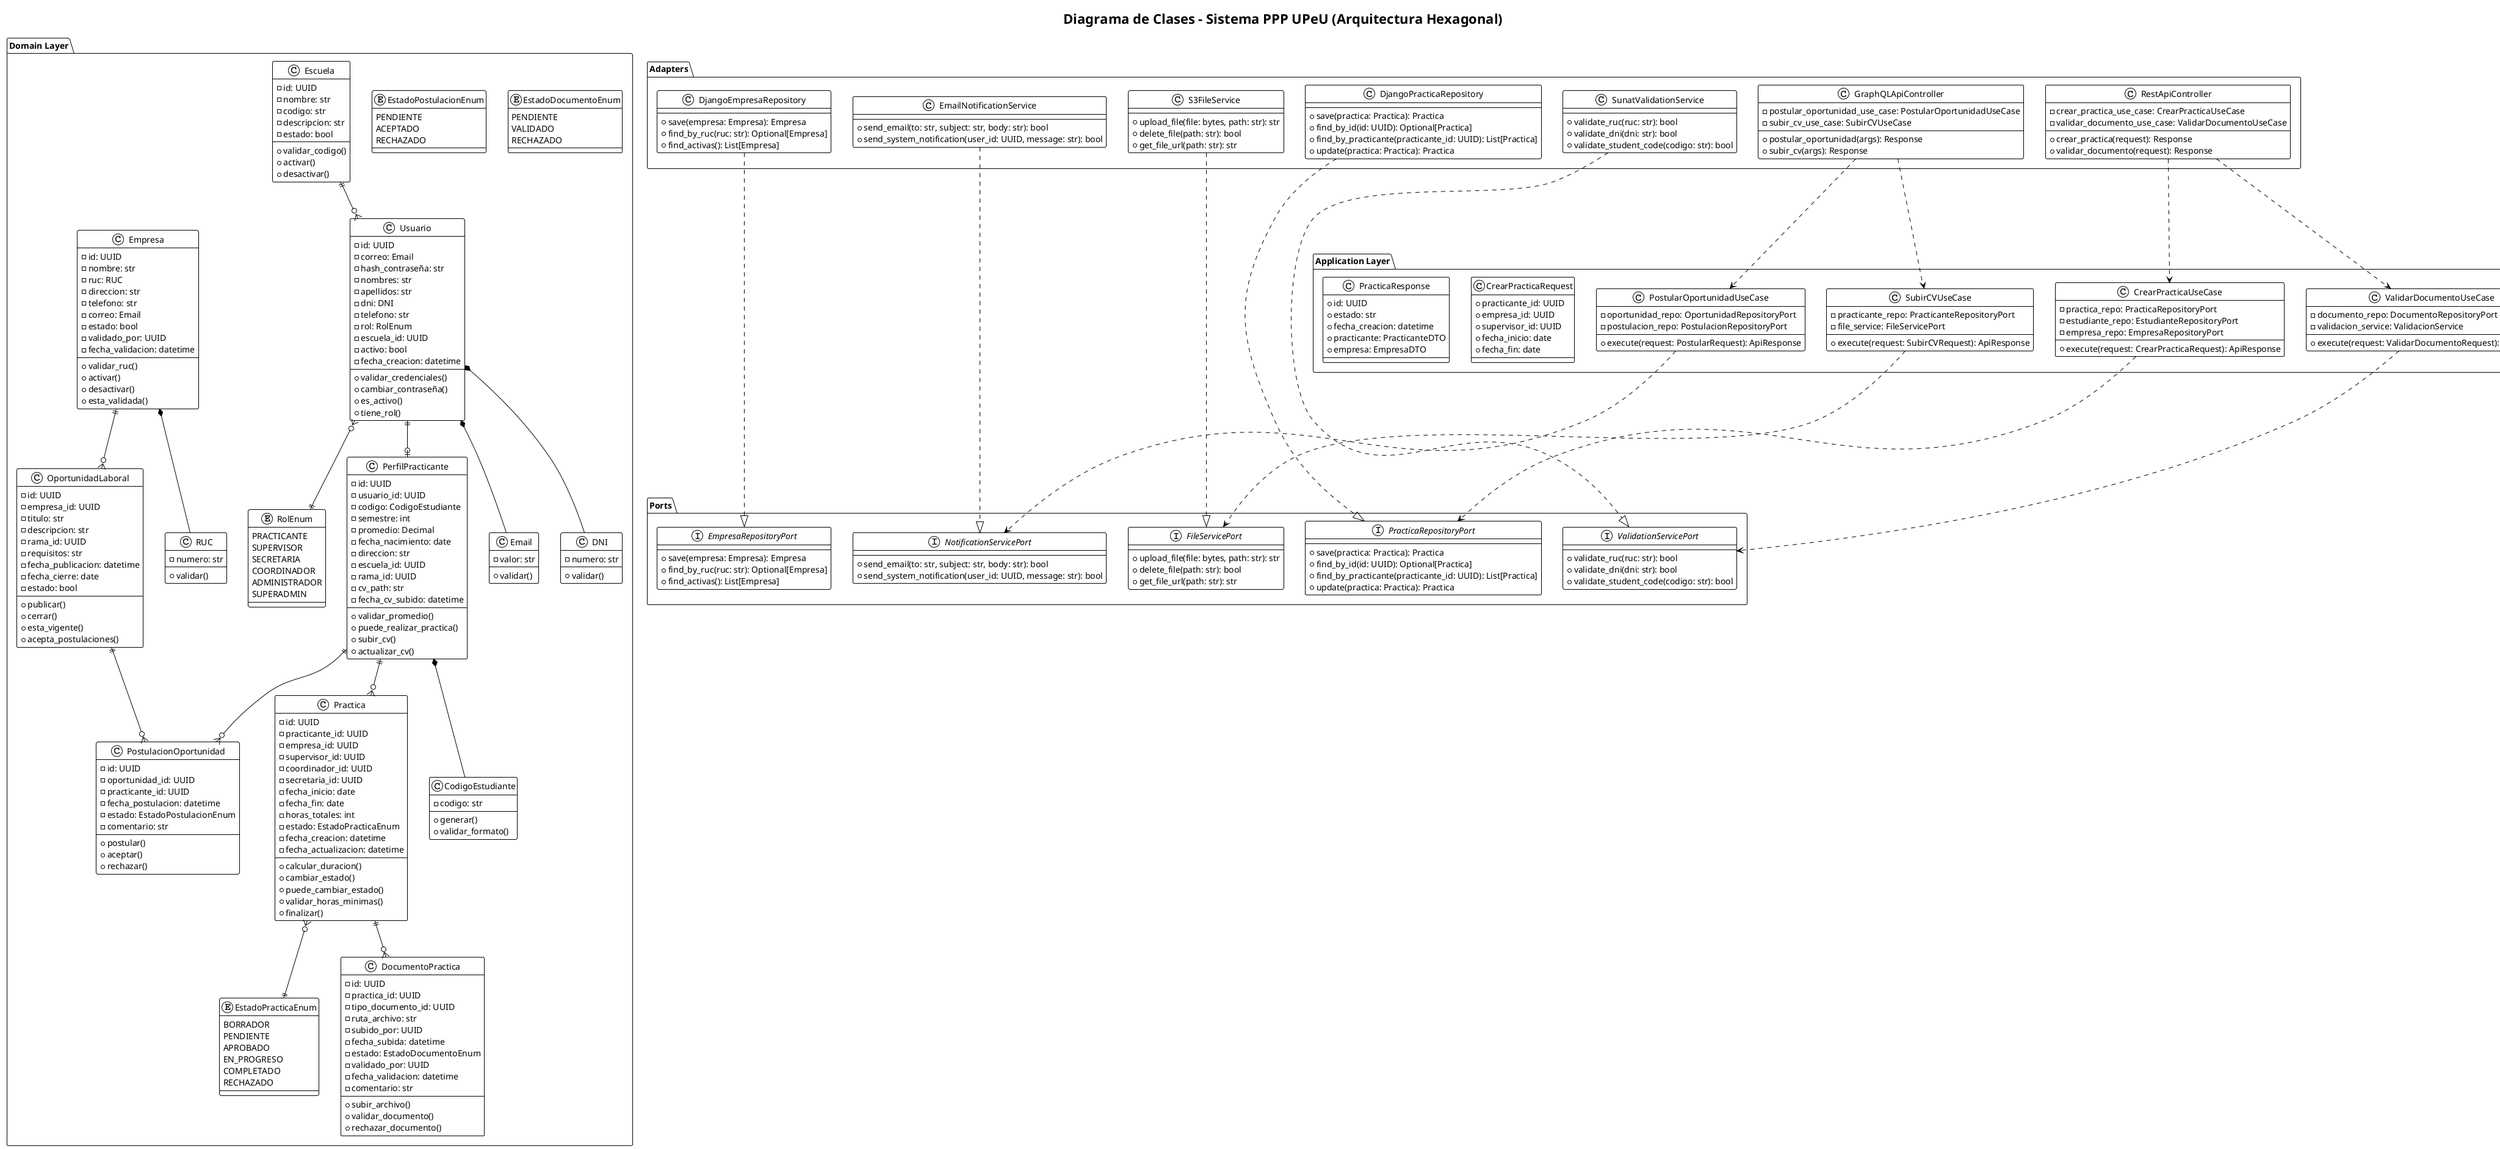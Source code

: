 @startuml
!theme plain

title Diagrama de Clases - Sistema PPP UPeU (Arquitectura Hexagonal)

package "Domain Layer" {
  
  enum RolEnum {
    PRACTICANTE
    SUPERVISOR
    SECRETARIA
    COORDINADOR
    ADMINISTRADOR
    SUPERADMIN
  }
  
  enum EstadoPracticaEnum {
    BORRADOR
    PENDIENTE
    APROBADO
    EN_PROGRESO
    COMPLETADO
    RECHAZADO
  }
  
  enum EstadoDocumentoEnum {
    PENDIENTE
    VALIDADO
    RECHAZADO
  }
  
  enum EstadoPostulacionEnum {
    PENDIENTE
    ACEPTADO
    RECHAZADO
  }
  
  class Escuela {
    - id: UUID
    - nombre: str
    - codigo: str
    - descripcion: str
    - estado: bool
    + validar_codigo()
    + activar()
    + desactivar()
  }
  
  class Usuario {
    - id: UUID
    - correo: Email
    - hash_contraseña: str
    - nombres: str
    - apellidos: str
    - dni: DNI
    - telefono: str
    - rol: RolEnum
    - escuela_id: UUID
    - activo: bool
    - fecha_creacion: datetime
    + validar_credenciales()
    + cambiar_contraseña()
    + es_activo()
    + tiene_rol()
  }
  
  class PerfilPracticante {
    - id: UUID
    - usuario_id: UUID
    - codigo: CodigoEstudiante
    - semestre: int
    - promedio: Decimal
    - fecha_nacimiento: date
    - direccion: str
    - escuela_id: UUID
    - rama_id: UUID
    - cv_path: str
    - fecha_cv_subido: datetime
    + validar_promedio()
    + puede_realizar_practica()
    + subir_cv()
    + actualizar_cv()
  }
  
  class Empresa {
    - id: UUID
    - nombre: str
    - ruc: RUC
    - direccion: str
    - telefono: str
    - correo: Email
    - estado: bool
    - validado_por: UUID
    - fecha_validacion: datetime
    + validar_ruc()
    + activar()
    + desactivar()
    + esta_validada()
  }
  
  class Practica {
    - id: UUID
    - practicante_id: UUID
    - empresa_id: UUID
    - supervisor_id: UUID
    - coordinador_id: UUID
    - secretaria_id: UUID
    - fecha_inicio: date
    - fecha_fin: date
    - horas_totales: int
    - estado: EstadoPracticaEnum
    - fecha_creacion: datetime
    - fecha_actualizacion: datetime
    + calcular_duracion()
    + cambiar_estado()
    + puede_cambiar_estado()
    + validar_horas_minimas()
    + finalizar()
  }
  
  class OportunidadLaboral {
    - id: UUID
    - empresa_id: UUID
    - titulo: str
    - descripcion: str
    - rama_id: UUID
    - requisitos: str
    - fecha_publicacion: datetime
    - fecha_cierre: date
    - estado: bool
    + publicar()
    + cerrar()
    + esta_vigente()
    + acepta_postulaciones()
  }
  
  class PostulacionOportunidad {
    - id: UUID
    - oportunidad_id: UUID
    - practicante_id: UUID
    - fecha_postulacion: datetime
    - estado: EstadoPostulacionEnum
    - comentario: str
    + postular()
    + aceptar()
    + rechazar()
  }
  
  class DocumentoPractica {
    - id: UUID
    - practica_id: UUID
    - tipo_documento_id: UUID
    - ruta_archivo: str
    - subido_por: UUID
    - fecha_subida: datetime
    - estado: EstadoDocumentoEnum
    - validado_por: UUID
    - fecha_validacion: datetime
    - comentario: str
    + subir_archivo()
    + validar_documento()
    + rechazar_documento()
  }
  
  ' Value Objects
  class Email {
    - valor: str
    + validar()
  }
  
  class DNI {
    - numero: str
    + validar()
  }
  
  class RUC {
    - numero: str
    + validar()
  }
  
  class CodigoEstudiante {
    - codigo: str
    + generar()
    + validar_formato()
  }
}

package "Application Layer" {
  
  class CrearPracticaUseCase {
    - practica_repo: PracticaRepositoryPort
    - estudiante_repo: EstudianteRepositoryPort
    - empresa_repo: EmpresaRepositoryPort
    + execute(request: CrearPracticaRequest): ApiResponse
  }
  
  class ValidarDocumentoUseCase {
    - documento_repo: DocumentoRepositoryPort
    - validacion_service: ValidacionService
    + execute(request: ValidarDocumentoRequest): ApiResponse
  }
  
  class PostularOportunidadUseCase {
    - oportunidad_repo: OportunidadRepositoryPort
    - postulacion_repo: PostulacionRepositoryPort
    + execute(request: PostularRequest): ApiResponse
  }
  
  class SubirCVUseCase {
    - practicante_repo: PracticanteRepositoryPort
    - file_service: FileServicePort
    + execute(request: SubirCVRequest): ApiResponse
  }
  
  ' DTOs
  class CrearPracticaRequest {
    + practicante_id: UUID
    + empresa_id: UUID
    + supervisor_id: UUID
    + fecha_inicio: date
    + fecha_fin: date
  }
  
  class PracticaResponse {
    + id: UUID
    + estado: str
    + fecha_creacion: datetime
    + practicante: PracticanteDTO
    + empresa: EmpresaDTO
  }
}

package "Ports" {
  
  interface PracticaRepositoryPort {
    + save(practica: Practica): Practica
    + find_by_id(id: UUID): Optional[Practica]
    + find_by_practicante(practicante_id: UUID): List[Practica]
    + update(practica: Practica): Practica
  }
  
  interface EmpresaRepositoryPort {
    + save(empresa: Empresa): Empresa
    + find_by_ruc(ruc: str): Optional[Empresa]
    + find_activas(): List[Empresa]
  }
  
  interface FileServicePort {
    + upload_file(file: bytes, path: str): str
    + delete_file(path: str): bool
    + get_file_url(path: str): str
  }
  
  interface NotificationServicePort {
    + send_email(to: str, subject: str, body: str): bool
    + send_system_notification(user_id: UUID, message: str): bool
  }
  
  interface ValidationServicePort {
    + validate_ruc(ruc: str): bool
    + validate_dni(dni: str): bool
    + validate_student_code(codigo: str): bool
  }
}

package "Adapters" {
  
  class DjangoPracticaRepository {
    + save(practica: Practica): Practica
    + find_by_id(id: UUID): Optional[Practica]
    + find_by_practicante(practicante_id: UUID): List[Practica]
    + update(practica: Practica): Practica
  }
  
  class DjangoEmpresaRepository {
    + save(empresa: Empresa): Empresa
    + find_by_ruc(ruc: str): Optional[Empresa]
    + find_activas(): List[Empresa]
  }
  
  class S3FileService {
    + upload_file(file: bytes, path: str): str
    + delete_file(path: str): bool
    + get_file_url(path: str): str
  }
  
  class EmailNotificationService {
    + send_email(to: str, subject: str, body: str): bool
    + send_system_notification(user_id: UUID, message: str): bool
  }
  
  class SunatValidationService {
    + validate_ruc(ruc: str): bool
    + validate_dni(dni: str): bool
    + validate_student_code(codigo: str): bool
  }
  
  class RestApiController {
    - crear_practica_use_case: CrearPracticaUseCase
    - validar_documento_use_case: ValidarDocumentoUseCase
    + crear_practica(request): Response
    + validar_documento(request): Response
  }
  
  class GraphQLApiController {
    - postular_oportunidad_use_case: PostularOportunidadUseCase
    - subir_cv_use_case: SubirCVUseCase
    + postular_oportunidad(args): Response
    + subir_cv(args): Response
  }
}

' === RELACIONES ===

' Domain relationships
Escuela ||--o{ Usuario
Usuario ||--o| PerfilPracticante
Usuario }o--|| RolEnum
Empresa ||--o{ OportunidadLaboral
PerfilPracticante ||--o{ Practica
PerfilPracticante ||--o{ PostulacionOportunidad
Practica ||--o{ DocumentoPractica
Practica }o--|| EstadoPracticaEnum
OportunidadLaboral ||--o{ PostulacionOportunidad

' Value Objects
Usuario *-- Email
Usuario *-- DNI
Empresa *-- RUC
PerfilPracticante *-- CodigoEstudiante

' Use Cases dependencies
CrearPracticaUseCase ..> PracticaRepositoryPort
ValidarDocumentoUseCase ..> ValidationServicePort
PostularOportunidadUseCase ..> NotificationServicePort
SubirCVUseCase ..> FileServicePort

' Adapters implement Ports
DjangoPracticaRepository ..|> PracticaRepositoryPort
DjangoEmpresaRepository ..|> EmpresaRepositoryPort
S3FileService ..|> FileServicePort
EmailNotificationService ..|> NotificationServicePort
SunatValidationService ..|> ValidationServicePort

' Controllers use Use Cases
RestApiController ..> CrearPracticaUseCase
RestApiController ..> ValidarDocumentoUseCase
GraphQLApiController ..> PostularOportunidadUseCase
GraphQLApiController ..> SubirCVUseCase

@enduml
